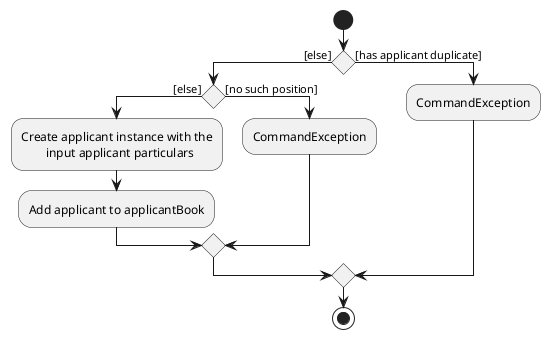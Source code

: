 @startuml
start
if () then ([else])
    if () then ([else])
        :Create applicant instance with the
                input applicant particulars;
        :Add applicant to applicantBook;
    else ([no such position])
        :CommandException;
    endif
else ([has applicant duplicate])
    :CommandException;
endif
stop
@enduml
